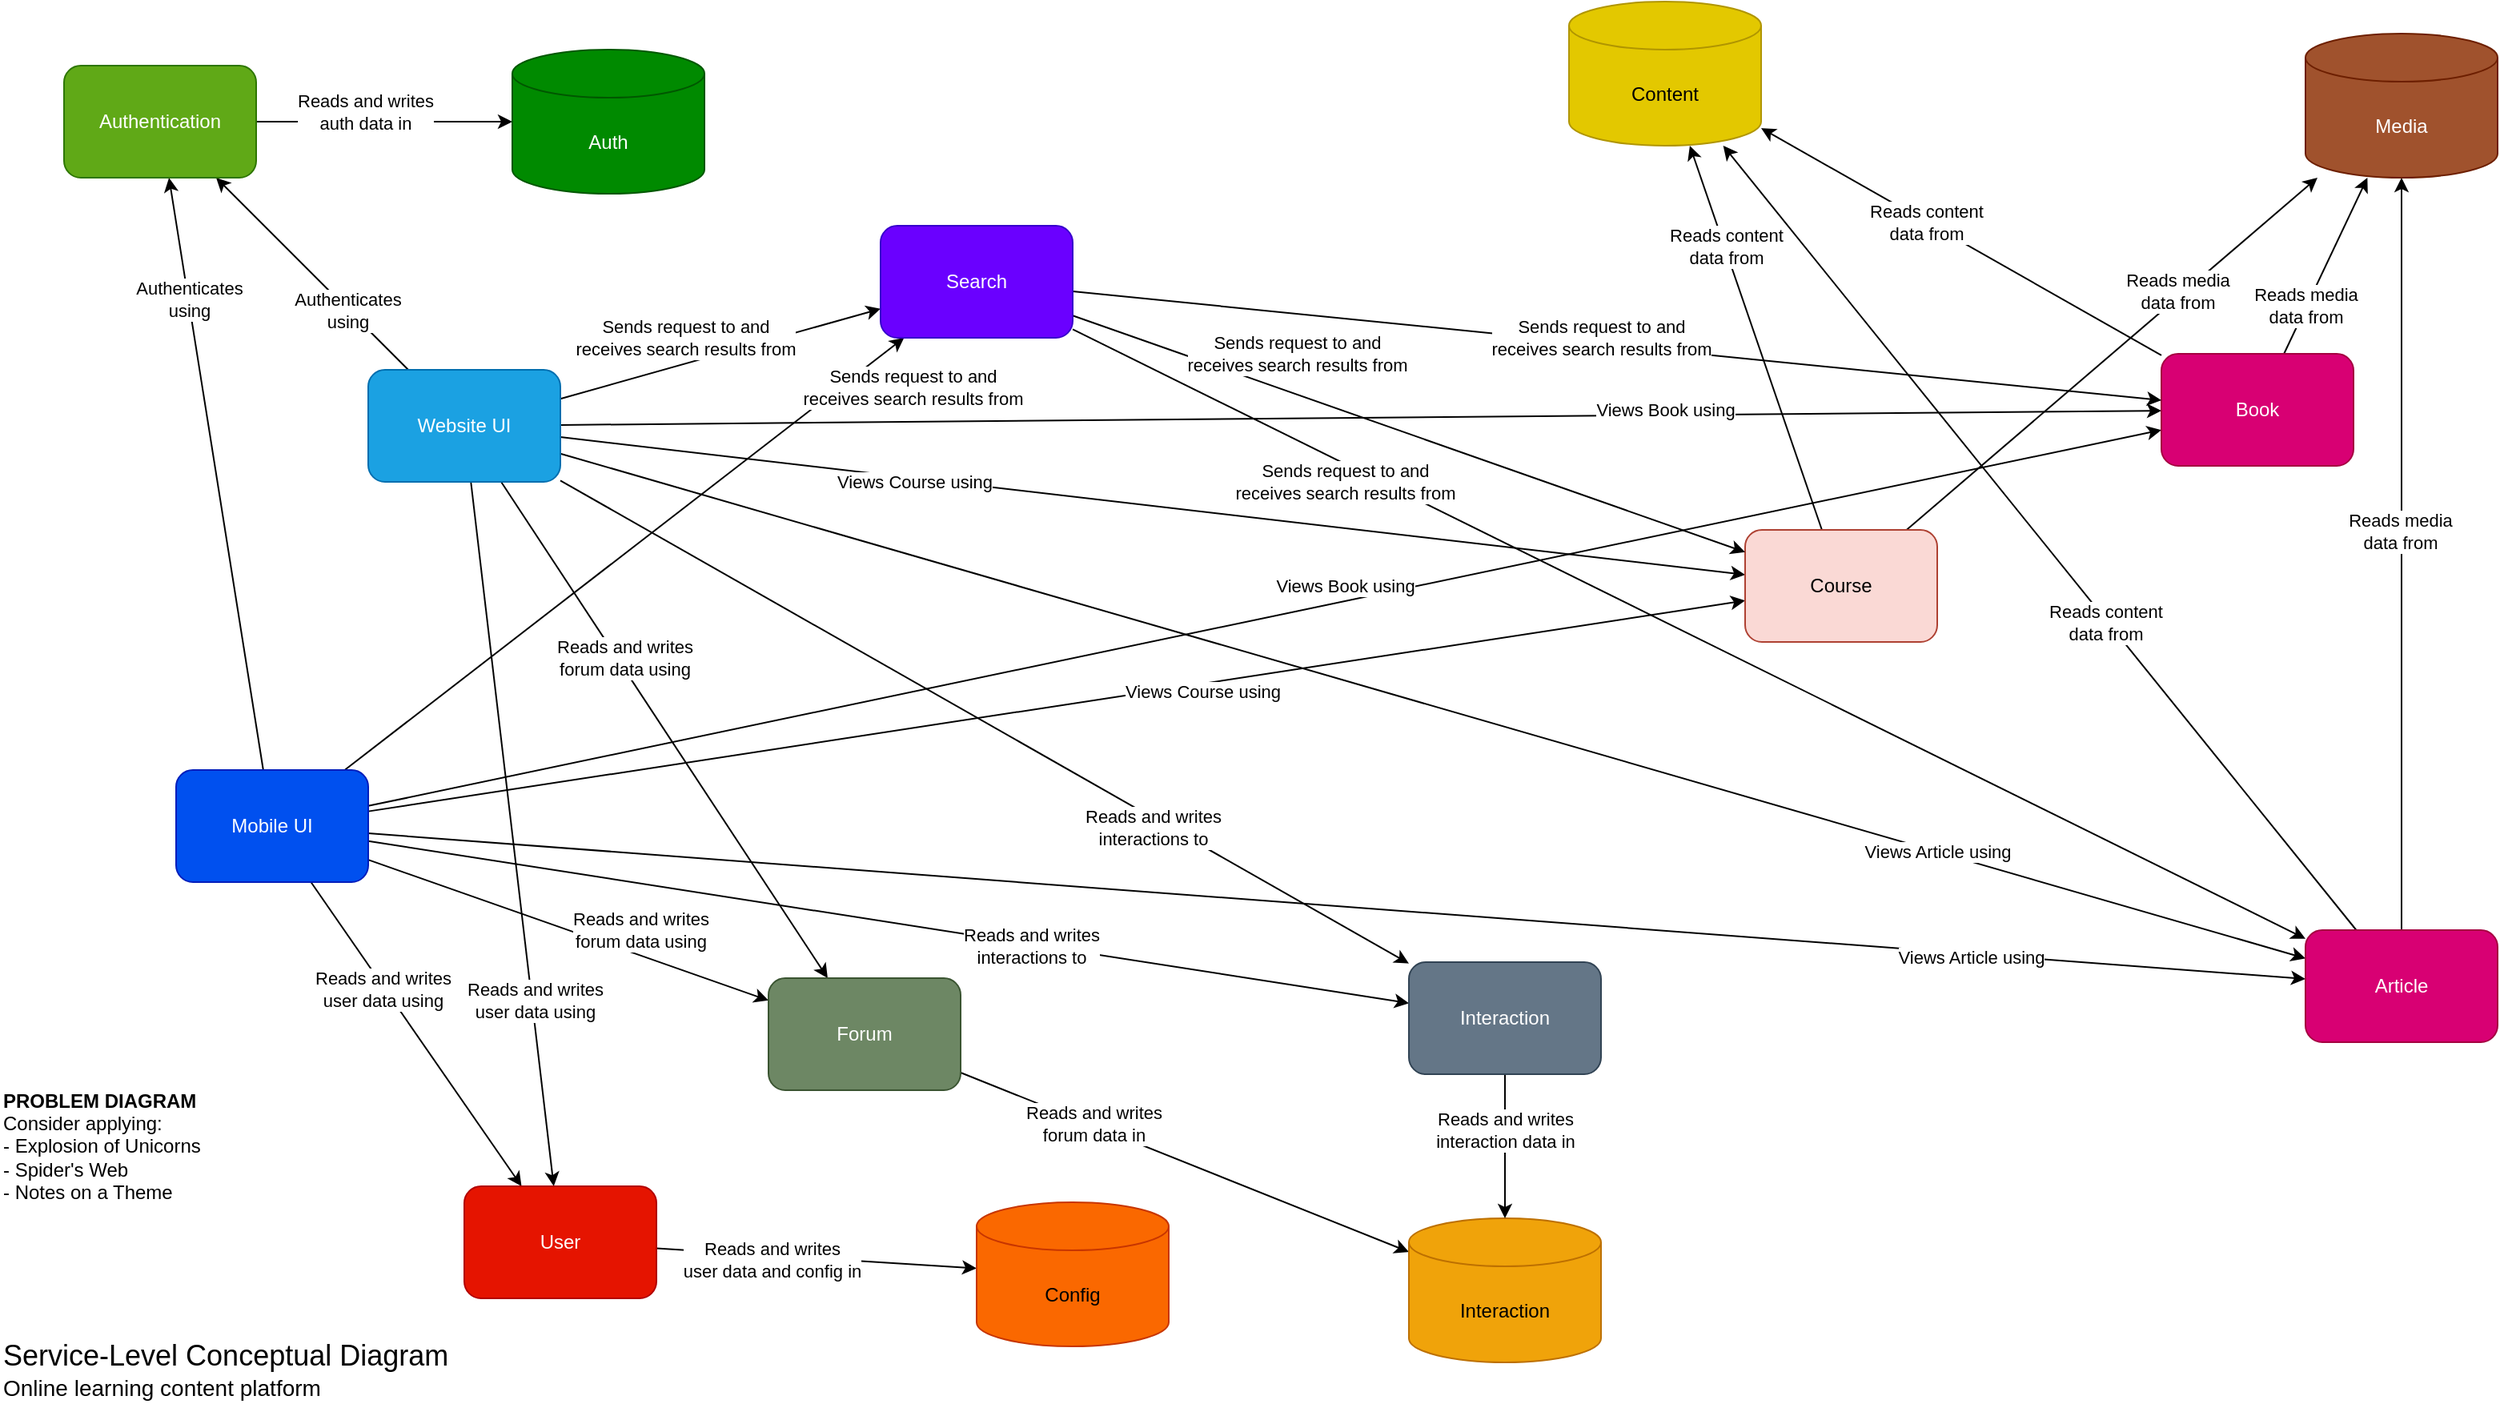 <mxfile version="20.3.0" type="device" pages="3"><diagram id="kNhyHHWVtgcSJyCSc623" name="Problem"><mxGraphModel dx="2066" dy="1212" grid="1" gridSize="10" guides="1" tooltips="1" connect="1" arrows="1" fold="1" page="1" pageScale="1" pageWidth="1600" pageHeight="900" math="0" shadow="0"><root><mxCell id="0"/><mxCell id="1" parent="0"/><mxCell id="ZG1_J_FtQ11ej6Z1Gq0d-18" style="rounded=0;orthogonalLoop=1;jettySize=auto;html=1;" parent="1" source="ZG1_J_FtQ11ej6Z1Gq0d-1" target="ZG1_J_FtQ11ej6Z1Gq0d-3" edge="1"><mxGeometry relative="1" as="geometry"/></mxCell><mxCell id="ZG1_J_FtQ11ej6Z1Gq0d-54" value="Authenticates&lt;br&gt;using" style="edgeLabel;html=1;align=center;verticalAlign=middle;resizable=0;points=[];" parent="ZG1_J_FtQ11ej6Z1Gq0d-18" vertex="1" connectable="0"><mxGeometry x="-0.367" y="1" relative="1" as="geometry"><mxPoint as="offset"/></mxGeometry></mxCell><mxCell id="ZG1_J_FtQ11ej6Z1Gq0d-22" style="edgeStyle=none;rounded=0;orthogonalLoop=1;jettySize=auto;html=1;elbow=vertical;" parent="1" source="ZG1_J_FtQ11ej6Z1Gq0d-1" target="ZG1_J_FtQ11ej6Z1Gq0d-8" edge="1"><mxGeometry relative="1" as="geometry"/></mxCell><mxCell id="wvqkUXhQoZGP2zK8Ade--1" value="Reads and writes&lt;br&gt;user data using" style="edgeLabel;html=1;align=center;verticalAlign=middle;resizable=0;points=[];" parent="ZG1_J_FtQ11ej6Z1Gq0d-22" vertex="1" connectable="0"><mxGeometry x="0.475" y="1" relative="1" as="geometry"><mxPoint as="offset"/></mxGeometry></mxCell><mxCell id="ZG1_J_FtQ11ej6Z1Gq0d-45" style="edgeStyle=none;rounded=0;orthogonalLoop=1;jettySize=auto;html=1;elbow=vertical;" parent="1" source="ZG1_J_FtQ11ej6Z1Gq0d-1" target="ZG1_J_FtQ11ej6Z1Gq0d-15" edge="1"><mxGeometry relative="1" as="geometry"/></mxCell><mxCell id="ZG1_J_FtQ11ej6Z1Gq0d-66" value="Sends request to and&lt;br&gt;receives search results from" style="edgeLabel;html=1;align=center;verticalAlign=middle;resizable=0;points=[];" parent="ZG1_J_FtQ11ej6Z1Gq0d-45" vertex="1" connectable="0"><mxGeometry x="-0.219" y="1" relative="1" as="geometry"><mxPoint y="-15" as="offset"/></mxGeometry></mxCell><mxCell id="ZG1_J_FtQ11ej6Z1Gq0d-46" style="edgeStyle=none;rounded=0;orthogonalLoop=1;jettySize=auto;html=1;elbow=vertical;" parent="1" source="ZG1_J_FtQ11ej6Z1Gq0d-1" target="ZG1_J_FtQ11ej6Z1Gq0d-6" edge="1"><mxGeometry relative="1" as="geometry"/></mxCell><mxCell id="ZG1_J_FtQ11ej6Z1Gq0d-78" value="Views Book using" style="edgeLabel;html=1;align=center;verticalAlign=middle;resizable=0;points=[];" parent="ZG1_J_FtQ11ej6Z1Gq0d-46" vertex="1" connectable="0"><mxGeometry x="0.514" y="-1" relative="1" as="geometry"><mxPoint x="-67" y="-4" as="offset"/></mxGeometry></mxCell><mxCell id="ZG1_J_FtQ11ej6Z1Gq0d-47" style="edgeStyle=none;rounded=0;orthogonalLoop=1;jettySize=auto;html=1;elbow=vertical;" parent="1" source="ZG1_J_FtQ11ej6Z1Gq0d-1" target="ZG1_J_FtQ11ej6Z1Gq0d-4" edge="1"><mxGeometry relative="1" as="geometry"/></mxCell><mxCell id="ZG1_J_FtQ11ej6Z1Gq0d-79" value="Views Course using" style="edgeLabel;html=1;align=center;verticalAlign=middle;resizable=0;points=[];" parent="ZG1_J_FtQ11ej6Z1Gq0d-47" vertex="1" connectable="0"><mxGeometry x="0.609" relative="1" as="geometry"><mxPoint x="-375" y="-41" as="offset"/></mxGeometry></mxCell><mxCell id="ZG1_J_FtQ11ej6Z1Gq0d-48" style="edgeStyle=none;rounded=0;orthogonalLoop=1;jettySize=auto;html=1;elbow=vertical;" parent="1" source="ZG1_J_FtQ11ej6Z1Gq0d-1" target="ZG1_J_FtQ11ej6Z1Gq0d-7" edge="1"><mxGeometry relative="1" as="geometry"/></mxCell><mxCell id="ZG1_J_FtQ11ej6Z1Gq0d-74" value="Views Article using" style="edgeLabel;html=1;align=center;verticalAlign=middle;resizable=0;points=[];" parent="ZG1_J_FtQ11ej6Z1Gq0d-48" vertex="1" connectable="0"><mxGeometry x="0.041" relative="1" as="geometry"><mxPoint x="293" y="84" as="offset"/></mxGeometry></mxCell><mxCell id="ZG1_J_FtQ11ej6Z1Gq0d-49" style="edgeStyle=none;rounded=0;orthogonalLoop=1;jettySize=auto;html=1;elbow=vertical;" parent="1" source="ZG1_J_FtQ11ej6Z1Gq0d-1" target="ZG1_J_FtQ11ej6Z1Gq0d-5" edge="1"><mxGeometry relative="1" as="geometry"/></mxCell><mxCell id="wvqkUXhQoZGP2zK8Ade--2" value="Reads and writes&lt;br&gt;forum data using" style="edgeLabel;html=1;align=center;verticalAlign=middle;resizable=0;points=[];" parent="ZG1_J_FtQ11ej6Z1Gq0d-49" vertex="1" connectable="0"><mxGeometry x="-0.334" y="1" relative="1" as="geometry"><mxPoint x="8" y="7" as="offset"/></mxGeometry></mxCell><mxCell id="ZG1_J_FtQ11ej6Z1Gq0d-64" style="edgeStyle=none;rounded=0;orthogonalLoop=1;jettySize=auto;html=1;elbow=vertical;" parent="1" source="ZG1_J_FtQ11ej6Z1Gq0d-1" target="ZG1_J_FtQ11ej6Z1Gq0d-17" edge="1"><mxGeometry relative="1" as="geometry"/></mxCell><mxCell id="ZG1_J_FtQ11ej6Z1Gq0d-71" value="Reads and writes&lt;br&gt;interactions to" style="edgeLabel;html=1;align=center;verticalAlign=middle;resizable=0;points=[];" parent="ZG1_J_FtQ11ej6Z1Gq0d-64" vertex="1" connectable="0"><mxGeometry x="0.015" relative="1" as="geometry"><mxPoint x="101" y="63" as="offset"/></mxGeometry></mxCell><mxCell id="ZG1_J_FtQ11ej6Z1Gq0d-1" value="Website UI" style="rounded=1;whiteSpace=wrap;html=1;fillColor=#1ba1e2;fontColor=#ffffff;strokeColor=#006EAF;" parent="1" vertex="1"><mxGeometry x="240" y="240" width="120" height="70" as="geometry"/></mxCell><mxCell id="ZG1_J_FtQ11ej6Z1Gq0d-19" style="rounded=0;orthogonalLoop=1;jettySize=auto;html=1;elbow=vertical;" parent="1" source="ZG1_J_FtQ11ej6Z1Gq0d-2" target="ZG1_J_FtQ11ej6Z1Gq0d-3" edge="1"><mxGeometry relative="1" as="geometry"/></mxCell><mxCell id="ZG1_J_FtQ11ej6Z1Gq0d-55" value="Authenticates&lt;br&gt;using" style="edgeLabel;html=1;align=center;verticalAlign=middle;resizable=0;points=[];" parent="ZG1_J_FtQ11ej6Z1Gq0d-19" vertex="1" connectable="0"><mxGeometry x="0.594" y="1" relative="1" as="geometry"><mxPoint x="1" as="offset"/></mxGeometry></mxCell><mxCell id="ZG1_J_FtQ11ej6Z1Gq0d-21" style="edgeStyle=none;rounded=0;orthogonalLoop=1;jettySize=auto;html=1;elbow=vertical;" parent="1" source="ZG1_J_FtQ11ej6Z1Gq0d-2" target="ZG1_J_FtQ11ej6Z1Gq0d-8" edge="1"><mxGeometry relative="1" as="geometry"/></mxCell><mxCell id="ZG1_J_FtQ11ej6Z1Gq0d-51" value="Reads and writes&lt;br&gt;user data using" style="edgeLabel;html=1;align=center;verticalAlign=middle;resizable=0;points=[];" parent="ZG1_J_FtQ11ej6Z1Gq0d-21" vertex="1" connectable="0"><mxGeometry x="-0.303" y="-1" relative="1" as="geometry"><mxPoint as="offset"/></mxGeometry></mxCell><mxCell id="ZG1_J_FtQ11ej6Z1Gq0d-40" style="edgeStyle=none;rounded=0;orthogonalLoop=1;jettySize=auto;html=1;elbow=vertical;" parent="1" source="ZG1_J_FtQ11ej6Z1Gq0d-2" target="ZG1_J_FtQ11ej6Z1Gq0d-5" edge="1"><mxGeometry relative="1" as="geometry"/></mxCell><mxCell id="wvqkUXhQoZGP2zK8Ade--3" value="Reads and writes&lt;br&gt;forum data using" style="edgeLabel;html=1;align=center;verticalAlign=middle;resizable=0;points=[];" parent="ZG1_J_FtQ11ej6Z1Gq0d-40" vertex="1" connectable="0"><mxGeometry x="0.295" relative="1" as="geometry"><mxPoint x="8" y="-13" as="offset"/></mxGeometry></mxCell><mxCell id="ZG1_J_FtQ11ej6Z1Gq0d-41" style="edgeStyle=none;rounded=0;orthogonalLoop=1;jettySize=auto;html=1;elbow=vertical;" parent="1" source="ZG1_J_FtQ11ej6Z1Gq0d-2" target="ZG1_J_FtQ11ej6Z1Gq0d-4" edge="1"><mxGeometry relative="1" as="geometry"/></mxCell><mxCell id="ZG1_J_FtQ11ej6Z1Gq0d-80" value="Views Course using" style="edgeLabel;html=1;align=center;verticalAlign=middle;resizable=0;points=[];" parent="ZG1_J_FtQ11ej6Z1Gq0d-41" vertex="1" connectable="0"><mxGeometry x="0.315" y="-1" relative="1" as="geometry"><mxPoint x="-45" y="10" as="offset"/></mxGeometry></mxCell><mxCell id="ZG1_J_FtQ11ej6Z1Gq0d-42" style="edgeStyle=none;rounded=0;orthogonalLoop=1;jettySize=auto;html=1;elbow=vertical;" parent="1" source="ZG1_J_FtQ11ej6Z1Gq0d-2" target="ZG1_J_FtQ11ej6Z1Gq0d-7" edge="1"><mxGeometry relative="1" as="geometry"/></mxCell><mxCell id="ZG1_J_FtQ11ej6Z1Gq0d-76" value="Views Article using" style="edgeLabel;html=1;align=center;verticalAlign=middle;resizable=0;points=[];" parent="ZG1_J_FtQ11ej6Z1Gq0d-42" vertex="1" connectable="0"><mxGeometry x="0.654" y="-2" relative="1" as="geometry"><mxPoint as="offset"/></mxGeometry></mxCell><mxCell id="ZG1_J_FtQ11ej6Z1Gq0d-43" style="edgeStyle=none;rounded=0;orthogonalLoop=1;jettySize=auto;html=1;elbow=vertical;" parent="1" source="ZG1_J_FtQ11ej6Z1Gq0d-2" target="ZG1_J_FtQ11ej6Z1Gq0d-6" edge="1"><mxGeometry relative="1" as="geometry"/></mxCell><mxCell id="ZG1_J_FtQ11ej6Z1Gq0d-77" value="Views Book using" style="edgeLabel;html=1;align=center;verticalAlign=middle;resizable=0;points=[];" parent="ZG1_J_FtQ11ej6Z1Gq0d-43" vertex="1" connectable="0"><mxGeometry x="0.16" y="2" relative="1" as="geometry"><mxPoint x="-39" as="offset"/></mxGeometry></mxCell><mxCell id="ZG1_J_FtQ11ej6Z1Gq0d-44" style="edgeStyle=none;rounded=0;orthogonalLoop=1;jettySize=auto;html=1;elbow=vertical;" parent="1" source="ZG1_J_FtQ11ej6Z1Gq0d-2" target="ZG1_J_FtQ11ej6Z1Gq0d-15" edge="1"><mxGeometry relative="1" as="geometry"/></mxCell><mxCell id="ZG1_J_FtQ11ej6Z1Gq0d-67" value="Sends request to and&lt;br&gt;receives search results from" style="edgeLabel;html=1;align=center;verticalAlign=middle;resizable=0;points=[];" parent="ZG1_J_FtQ11ej6Z1Gq0d-44" vertex="1" connectable="0"><mxGeometry x="0.411" relative="1" as="geometry"><mxPoint x="108" y="-49" as="offset"/></mxGeometry></mxCell><mxCell id="ZG1_J_FtQ11ej6Z1Gq0d-65" style="edgeStyle=none;rounded=0;orthogonalLoop=1;jettySize=auto;html=1;elbow=vertical;" parent="1" source="ZG1_J_FtQ11ej6Z1Gq0d-2" target="ZG1_J_FtQ11ej6Z1Gq0d-17" edge="1"><mxGeometry relative="1" as="geometry"/></mxCell><mxCell id="ZG1_J_FtQ11ej6Z1Gq0d-72" value="Reads and writes&lt;br&gt;interactions to" style="edgeLabel;html=1;align=center;verticalAlign=middle;resizable=0;points=[];" parent="ZG1_J_FtQ11ej6Z1Gq0d-65" vertex="1" connectable="0"><mxGeometry x="0.274" y="-1" relative="1" as="geometry"><mxPoint as="offset"/></mxGeometry></mxCell><mxCell id="ZG1_J_FtQ11ej6Z1Gq0d-2" value="Mobile UI" style="rounded=1;whiteSpace=wrap;html=1;fillColor=#0050ef;fontColor=#ffffff;strokeColor=#001DBC;" parent="1" vertex="1"><mxGeometry x="120" y="490" width="120" height="70" as="geometry"/></mxCell><mxCell id="ZG1_J_FtQ11ej6Z1Gq0d-20" style="edgeStyle=none;rounded=0;orthogonalLoop=1;jettySize=auto;html=1;elbow=vertical;" parent="1" source="ZG1_J_FtQ11ej6Z1Gq0d-3" target="ZG1_J_FtQ11ej6Z1Gq0d-13" edge="1"><mxGeometry relative="1" as="geometry"/></mxCell><mxCell id="ZG1_J_FtQ11ej6Z1Gq0d-56" value="Reads and writes&lt;br&gt;auth data in" style="edgeLabel;html=1;align=center;verticalAlign=middle;resizable=0;points=[];" parent="ZG1_J_FtQ11ej6Z1Gq0d-20" vertex="1" connectable="0"><mxGeometry x="-0.431" y="-1" relative="1" as="geometry"><mxPoint x="22" y="-7" as="offset"/></mxGeometry></mxCell><mxCell id="ZG1_J_FtQ11ej6Z1Gq0d-3" value="Authentication" style="rounded=1;whiteSpace=wrap;html=1;fillColor=#60a917;fontColor=#ffffff;strokeColor=#2D7600;" parent="1" vertex="1"><mxGeometry x="50" y="50" width="120" height="70" as="geometry"/></mxCell><mxCell id="ZG1_J_FtQ11ej6Z1Gq0d-38" style="edgeStyle=none;rounded=0;orthogonalLoop=1;jettySize=auto;html=1;elbow=vertical;" parent="1" source="ZG1_J_FtQ11ej6Z1Gq0d-4" target="ZG1_J_FtQ11ej6Z1Gq0d-12" edge="1"><mxGeometry relative="1" as="geometry"/></mxCell><mxCell id="ZG1_J_FtQ11ej6Z1Gq0d-58" value="&lt;span style=&quot;color: rgba(0, 0, 0, 0); font-family: monospace; font-size: 0px; text-align: start; background-color: rgb(248, 249, 250);&quot;&gt;%3CmxGraphModel%3E%3Croot%3E%3CmxCell%20id%3D%220%22%2F%3E%3CmxCell%20id%3D%221%22%20parent%3D%220%22%2F%3E%3CmxCell%20id%3D%222%22%20value%3D%22Forum%22%20style%3D%22rounded%3D1%3BwhiteSpace%3Dwrap%3Bhtml%3D1%3B%22%20vertex%3D%221%22%20parent%3D%221%22%3E%3CmxGeometry%20x%3D%22360%22%20y%3D%22400%22%20width%3D%22120%22%20height%3D%2270%22%20as%3D%22geometry%22%2F%3E%3C%2FmxCell%3E%3C%2Froot%3E%3C%2FmxGraphModel%3E&lt;/span&gt;" style="edgeLabel;html=1;align=center;verticalAlign=middle;resizable=0;points=[];" parent="ZG1_J_FtQ11ej6Z1Gq0d-38" vertex="1" connectable="0"><mxGeometry x="0.154" relative="1" as="geometry"><mxPoint as="offset"/></mxGeometry></mxCell><mxCell id="ZG1_J_FtQ11ej6Z1Gq0d-59" value="Reads media&lt;br&gt;data from" style="edgeLabel;html=1;align=center;verticalAlign=middle;resizable=0;points=[];" parent="ZG1_J_FtQ11ej6Z1Gq0d-38" vertex="1" connectable="0"><mxGeometry x="0.216" relative="1" as="geometry"><mxPoint x="13" y="-16" as="offset"/></mxGeometry></mxCell><mxCell id="ZG1_J_FtQ11ej6Z1Gq0d-39" style="edgeStyle=none;rounded=0;orthogonalLoop=1;jettySize=auto;html=1;elbow=vertical;" parent="1" source="ZG1_J_FtQ11ej6Z1Gq0d-4" target="ZG1_J_FtQ11ej6Z1Gq0d-14" edge="1"><mxGeometry relative="1" as="geometry"/></mxCell><mxCell id="ZG1_J_FtQ11ej6Z1Gq0d-63" value="Reads content&lt;br&gt;data from" style="edgeLabel;html=1;align=center;verticalAlign=middle;resizable=0;points=[];" parent="ZG1_J_FtQ11ej6Z1Gq0d-39" vertex="1" connectable="0"><mxGeometry x="0.474" y="-1" relative="1" as="geometry"><mxPoint as="offset"/></mxGeometry></mxCell><mxCell id="ZG1_J_FtQ11ej6Z1Gq0d-4" value="Course" style="rounded=1;whiteSpace=wrap;html=1;fillColor=#fad9d5;strokeColor=#ae4132;" parent="1" vertex="1"><mxGeometry x="1100" y="340" width="120" height="70" as="geometry"/></mxCell><mxCell id="ZG1_J_FtQ11ej6Z1Gq0d-24" style="edgeStyle=none;rounded=0;orthogonalLoop=1;jettySize=auto;html=1;elbow=vertical;" parent="1" source="ZG1_J_FtQ11ej6Z1Gq0d-5" target="ZG1_J_FtQ11ej6Z1Gq0d-16" edge="1"><mxGeometry relative="1" as="geometry"/></mxCell><mxCell id="ZG1_J_FtQ11ej6Z1Gq0d-52" value="Reads and writes&lt;br&gt;forum data in" style="edgeLabel;html=1;align=center;verticalAlign=middle;resizable=0;points=[];" parent="ZG1_J_FtQ11ej6Z1Gq0d-24" vertex="1" connectable="0"><mxGeometry x="-0.409" y="1" relative="1" as="geometry"><mxPoint as="offset"/></mxGeometry></mxCell><mxCell id="ZG1_J_FtQ11ej6Z1Gq0d-5" value="Forum" style="rounded=1;whiteSpace=wrap;html=1;fillColor=#6d8764;fontColor=#ffffff;strokeColor=#3A5431;" parent="1" vertex="1"><mxGeometry x="490" y="620" width="120" height="70" as="geometry"/></mxCell><mxCell id="ZG1_J_FtQ11ej6Z1Gq0d-35" style="edgeStyle=none;rounded=0;orthogonalLoop=1;jettySize=auto;html=1;elbow=vertical;" parent="1" source="ZG1_J_FtQ11ej6Z1Gq0d-6" target="ZG1_J_FtQ11ej6Z1Gq0d-12" edge="1"><mxGeometry relative="1" as="geometry"/></mxCell><mxCell id="ZG1_J_FtQ11ej6Z1Gq0d-60" value="Reads media&lt;br&gt;data from" style="edgeLabel;html=1;align=center;verticalAlign=middle;resizable=0;points=[];" parent="ZG1_J_FtQ11ej6Z1Gq0d-35" vertex="1" connectable="0"><mxGeometry x="-0.458" y="1" relative="1" as="geometry"><mxPoint as="offset"/></mxGeometry></mxCell><mxCell id="ZG1_J_FtQ11ej6Z1Gq0d-36" style="edgeStyle=none;rounded=0;orthogonalLoop=1;jettySize=auto;html=1;elbow=vertical;" parent="1" source="ZG1_J_FtQ11ej6Z1Gq0d-6" target="ZG1_J_FtQ11ej6Z1Gq0d-14" edge="1"><mxGeometry relative="1" as="geometry"/></mxCell><mxCell id="ZG1_J_FtQ11ej6Z1Gq0d-62" value="Reads content&lt;br&gt;data from" style="edgeLabel;html=1;align=center;verticalAlign=middle;resizable=0;points=[];" parent="ZG1_J_FtQ11ej6Z1Gq0d-36" vertex="1" connectable="0"><mxGeometry x="0.179" relative="1" as="geometry"><mxPoint as="offset"/></mxGeometry></mxCell><mxCell id="ZG1_J_FtQ11ej6Z1Gq0d-6" value="Book" style="rounded=1;whiteSpace=wrap;html=1;fillColor=#d80073;fontColor=#ffffff;strokeColor=#A50040;" parent="1" vertex="1"><mxGeometry x="1360" y="230" width="120" height="70" as="geometry"/></mxCell><mxCell id="ZG1_J_FtQ11ej6Z1Gq0d-33" style="edgeStyle=none;rounded=0;orthogonalLoop=1;jettySize=auto;html=1;elbow=vertical;" parent="1" source="ZG1_J_FtQ11ej6Z1Gq0d-7" target="ZG1_J_FtQ11ej6Z1Gq0d-12" edge="1"><mxGeometry relative="1" as="geometry"/></mxCell><mxCell id="ZG1_J_FtQ11ej6Z1Gq0d-57" value="Reads media&lt;br&gt;data from" style="edgeLabel;html=1;align=center;verticalAlign=middle;resizable=0;points=[];" parent="ZG1_J_FtQ11ej6Z1Gq0d-33" vertex="1" connectable="0"><mxGeometry x="0.059" y="1" relative="1" as="geometry"><mxPoint as="offset"/></mxGeometry></mxCell><mxCell id="ZG1_J_FtQ11ej6Z1Gq0d-34" style="edgeStyle=none;rounded=0;orthogonalLoop=1;jettySize=auto;html=1;elbow=vertical;" parent="1" source="ZG1_J_FtQ11ej6Z1Gq0d-7" target="ZG1_J_FtQ11ej6Z1Gq0d-14" edge="1"><mxGeometry relative="1" as="geometry"/></mxCell><mxCell id="ZG1_J_FtQ11ej6Z1Gq0d-61" value="Reads content&lt;br&gt;data from" style="edgeLabel;html=1;align=center;verticalAlign=middle;resizable=0;points=[];" parent="ZG1_J_FtQ11ej6Z1Gq0d-34" vertex="1" connectable="0"><mxGeometry x="-0.213" y="1" relative="1" as="geometry"><mxPoint as="offset"/></mxGeometry></mxCell><mxCell id="ZG1_J_FtQ11ej6Z1Gq0d-7" value="Article" style="rounded=1;whiteSpace=wrap;html=1;fillColor=#d80073;fontColor=#ffffff;strokeColor=#A50040;" parent="1" vertex="1"><mxGeometry x="1450" y="590" width="120" height="70" as="geometry"/></mxCell><mxCell id="ZG1_J_FtQ11ej6Z1Gq0d-23" style="edgeStyle=none;rounded=0;orthogonalLoop=1;jettySize=auto;html=1;elbow=vertical;" parent="1" source="ZG1_J_FtQ11ej6Z1Gq0d-8" target="ZG1_J_FtQ11ej6Z1Gq0d-10" edge="1"><mxGeometry relative="1" as="geometry"/></mxCell><mxCell id="ZG1_J_FtQ11ej6Z1Gq0d-50" value="Reads and writes&lt;br&gt;user data and config in" style="edgeLabel;html=1;align=center;verticalAlign=middle;resizable=0;points=[];" parent="ZG1_J_FtQ11ej6Z1Gq0d-23" vertex="1" connectable="0"><mxGeometry x="-0.277" y="-2" relative="1" as="geometry"><mxPoint as="offset"/></mxGeometry></mxCell><mxCell id="ZG1_J_FtQ11ej6Z1Gq0d-8" value="User" style="rounded=1;whiteSpace=wrap;html=1;fillColor=#e51400;fontColor=#ffffff;strokeColor=#B20000;" parent="1" vertex="1"><mxGeometry x="300" y="750" width="120" height="70" as="geometry"/></mxCell><mxCell id="ZG1_J_FtQ11ej6Z1Gq0d-10" value="Config" style="shape=cylinder3;whiteSpace=wrap;html=1;boundedLbl=1;backgroundOutline=1;size=15;fillColor=#fa6800;fontColor=#000000;strokeColor=#C73500;" parent="1" vertex="1"><mxGeometry x="620" y="760" width="120" height="90" as="geometry"/></mxCell><mxCell id="ZG1_J_FtQ11ej6Z1Gq0d-12" value="Media" style="shape=cylinder3;whiteSpace=wrap;html=1;boundedLbl=1;backgroundOutline=1;size=15;fillColor=#a0522d;fontColor=#ffffff;strokeColor=#6D1F00;" parent="1" vertex="1"><mxGeometry x="1450" y="30" width="120" height="90" as="geometry"/></mxCell><mxCell id="ZG1_J_FtQ11ej6Z1Gq0d-13" value="Auth" style="shape=cylinder3;whiteSpace=wrap;html=1;boundedLbl=1;backgroundOutline=1;size=15;fillColor=#008a00;fontColor=#ffffff;strokeColor=#005700;" parent="1" vertex="1"><mxGeometry x="330" y="40" width="120" height="90" as="geometry"/></mxCell><mxCell id="ZG1_J_FtQ11ej6Z1Gq0d-14" value="Content" style="shape=cylinder3;whiteSpace=wrap;html=1;boundedLbl=1;backgroundOutline=1;size=15;fillColor=#e3c800;fontColor=#000000;strokeColor=#B09500;" parent="1" vertex="1"><mxGeometry x="990" y="10" width="120" height="90" as="geometry"/></mxCell><mxCell id="ZG1_J_FtQ11ej6Z1Gq0d-29" style="edgeStyle=none;rounded=0;orthogonalLoop=1;jettySize=auto;html=1;elbow=vertical;" parent="1" source="ZG1_J_FtQ11ej6Z1Gq0d-15" target="ZG1_J_FtQ11ej6Z1Gq0d-4" edge="1"><mxGeometry relative="1" as="geometry"/></mxCell><mxCell id="ZG1_J_FtQ11ej6Z1Gq0d-69" value="Sends request to and&lt;br&gt;receives search results from" style="edgeLabel;html=1;align=center;verticalAlign=middle;resizable=0;points=[];" parent="ZG1_J_FtQ11ej6Z1Gq0d-29" vertex="1" connectable="0"><mxGeometry x="-0.424" y="-2" relative="1" as="geometry"><mxPoint x="20" y="-21" as="offset"/></mxGeometry></mxCell><mxCell id="ZG1_J_FtQ11ej6Z1Gq0d-30" style="edgeStyle=none;rounded=0;orthogonalLoop=1;jettySize=auto;html=1;elbow=vertical;" parent="1" source="ZG1_J_FtQ11ej6Z1Gq0d-15" target="ZG1_J_FtQ11ej6Z1Gq0d-6" edge="1"><mxGeometry relative="1" as="geometry"/></mxCell><mxCell id="ZG1_J_FtQ11ej6Z1Gq0d-68" value="Sends request to and&lt;br&gt;receives search results from" style="edgeLabel;html=1;align=center;verticalAlign=middle;resizable=0;points=[];" parent="ZG1_J_FtQ11ej6Z1Gq0d-30" vertex="1" connectable="0"><mxGeometry x="-0.321" relative="1" as="geometry"><mxPoint x="99" y="6" as="offset"/></mxGeometry></mxCell><mxCell id="ZG1_J_FtQ11ej6Z1Gq0d-31" style="edgeStyle=none;rounded=0;orthogonalLoop=1;jettySize=auto;html=1;elbow=vertical;" parent="1" source="ZG1_J_FtQ11ej6Z1Gq0d-15" target="ZG1_J_FtQ11ej6Z1Gq0d-7" edge="1"><mxGeometry relative="1" as="geometry"/></mxCell><mxCell id="ZG1_J_FtQ11ej6Z1Gq0d-70" value="Sends request to and&lt;br&gt;receives search results from" style="edgeLabel;html=1;align=center;verticalAlign=middle;resizable=0;points=[];" parent="ZG1_J_FtQ11ej6Z1Gq0d-31" vertex="1" connectable="0"><mxGeometry x="-0.643" y="-1" relative="1" as="geometry"><mxPoint x="33" y="26" as="offset"/></mxGeometry></mxCell><mxCell id="ZG1_J_FtQ11ej6Z1Gq0d-15" value="Search" style="rounded=1;whiteSpace=wrap;html=1;fillColor=#6a00ff;fontColor=#ffffff;strokeColor=#3700CC;" parent="1" vertex="1"><mxGeometry x="560" y="150" width="120" height="70" as="geometry"/></mxCell><mxCell id="ZG1_J_FtQ11ej6Z1Gq0d-16" value="Interaction" style="shape=cylinder3;whiteSpace=wrap;html=1;boundedLbl=1;backgroundOutline=1;size=15;fillColor=#f0a30a;fontColor=#000000;strokeColor=#BD7000;" parent="1" vertex="1"><mxGeometry x="890" y="770" width="120" height="90" as="geometry"/></mxCell><mxCell id="ZG1_J_FtQ11ej6Z1Gq0d-25" style="edgeStyle=none;rounded=0;orthogonalLoop=1;jettySize=auto;html=1;elbow=vertical;" parent="1" source="ZG1_J_FtQ11ej6Z1Gq0d-17" target="ZG1_J_FtQ11ej6Z1Gq0d-16" edge="1"><mxGeometry relative="1" as="geometry"/></mxCell><mxCell id="ZG1_J_FtQ11ej6Z1Gq0d-53" value="Reads and writes&lt;br&gt;interaction data in" style="edgeLabel;html=1;align=center;verticalAlign=middle;resizable=0;points=[];" parent="ZG1_J_FtQ11ej6Z1Gq0d-25" vertex="1" connectable="0"><mxGeometry x="-0.223" relative="1" as="geometry"><mxPoint as="offset"/></mxGeometry></mxCell><mxCell id="ZG1_J_FtQ11ej6Z1Gq0d-17" value="Interaction" style="rounded=1;whiteSpace=wrap;html=1;fillColor=#647687;fontColor=#ffffff;strokeColor=#314354;" parent="1" vertex="1"><mxGeometry x="890" y="610" width="120" height="70" as="geometry"/></mxCell><mxCell id="ZG1_J_FtQ11ej6Z1Gq0d-73" value="&lt;b&gt;PROBLEM DIAGRAM&lt;/b&gt;&lt;br&gt;Consider applying:&lt;br&gt;- Explosion of Unicorns&lt;br&gt;- Spider's Web&lt;br&gt;- Notes on a Theme" style="text;html=1;align=left;verticalAlign=middle;resizable=0;points=[];autosize=1;strokeColor=none;fillColor=none;" parent="1" vertex="1"><mxGeometry x="10" y="680" width="150" height="90" as="geometry"/></mxCell><mxCell id="yaMsLCRqxQ-aaVmgydo8-1" value="&lt;font style=&quot;font-size: 18px;&quot;&gt;Service-Level Conceptual Diagram&lt;/font&gt;&lt;br style=&quot;font-size: 14px;&quot;&gt;Online learning content platform" style="text;html=1;align=left;verticalAlign=middle;resizable=0;points=[];autosize=1;strokeColor=none;fillColor=none;fontSize=14;" parent="1" vertex="1"><mxGeometry x="10" y="840" width="300" height="50" as="geometry"/></mxCell></root></mxGraphModel></diagram><diagram id="uGoec8dxj-EwYCmkf9bO" name="Your-Solution"><mxGraphModel dx="2066" dy="1212" grid="1" gridSize="10" guides="1" tooltips="1" connect="1" arrows="1" fold="1" page="1" pageScale="1" pageWidth="1600" pageHeight="900" math="0" shadow="0"><root><mxCell id="0"/><mxCell id="1" parent="0"/></root></mxGraphModel></diagram><diagram name="Example-Solution" id="HTIDkNvPbSiKFOvbj27D"><mxGraphModel dx="2066" dy="1212" grid="1" gridSize="10" guides="1" tooltips="1" connect="1" arrows="1" fold="1" page="1" pageScale="1" pageWidth="1600" pageHeight="900" math="0" shadow="0"><root><mxCell id="8_9RuVDWOeU_lX40GU0O-0"/><mxCell id="8_9RuVDWOeU_lX40GU0O-1" parent="8_9RuVDWOeU_lX40GU0O-0"/><mxCell id="8_9RuVDWOeU_lX40GU0O-17" style="rounded=0;orthogonalLoop=1;jettySize=auto;html=1;edgeStyle=orthogonalEdgeStyle;exitX=0.25;exitY=0;exitDx=0;exitDy=0;entryX=1;entryY=0.5;entryDx=0;entryDy=0;" parent="8_9RuVDWOeU_lX40GU0O-1" source="qsLOddEfxxnFEm0ymhI6-0" target="8_9RuVDWOeU_lX40GU0O-35" edge="1"><mxGeometry relative="1" as="geometry"/></mxCell><mxCell id="8_9RuVDWOeU_lX40GU0O-18" value="Authenticates&lt;br&gt;using" style="edgeLabel;html=1;align=center;verticalAlign=middle;resizable=0;points=[];" parent="8_9RuVDWOeU_lX40GU0O-17" vertex="1" connectable="0"><mxGeometry x="0.594" y="1" relative="1" as="geometry"><mxPoint x="210" y="-1" as="offset"/></mxGeometry></mxCell><mxCell id="8_9RuVDWOeU_lX40GU0O-19" style="edgeStyle=orthogonalEdgeStyle;rounded=0;orthogonalLoop=1;jettySize=auto;html=1;exitX=0;exitY=0.25;exitDx=0;exitDy=0;" parent="8_9RuVDWOeU_lX40GU0O-1" source="qsLOddEfxxnFEm0ymhI6-0" target="8_9RuVDWOeU_lX40GU0O-57" edge="1"><mxGeometry relative="1" as="geometry"/></mxCell><mxCell id="8_9RuVDWOeU_lX40GU0O-20" value="Reads &amp;amp; writes&lt;br&gt;user data using" style="edgeLabel;html=1;align=center;verticalAlign=middle;resizable=0;points=[];" parent="8_9RuVDWOeU_lX40GU0O-19" vertex="1" connectable="0"><mxGeometry x="-0.303" y="-1" relative="1" as="geometry"><mxPoint x="-200" y="83" as="offset"/></mxGeometry></mxCell><mxCell id="8_9RuVDWOeU_lX40GU0O-21" style="edgeStyle=orthogonalEdgeStyle;rounded=0;orthogonalLoop=1;jettySize=auto;html=1;exitX=0;exitY=0.75;exitDx=0;exitDy=0;" parent="8_9RuVDWOeU_lX40GU0O-1" source="qsLOddEfxxnFEm0ymhI6-0" target="8_9RuVDWOeU_lX40GU0O-44" edge="1"><mxGeometry relative="1" as="geometry"/></mxCell><mxCell id="List8iSfUvqWRnewFnip-0" value="Reads &amp;amp; writes&lt;br&gt;forum data using" style="edgeLabel;html=1;align=center;verticalAlign=middle;resizable=0;points=[];" parent="8_9RuVDWOeU_lX40GU0O-21" vertex="1" connectable="0"><mxGeometry x="0.136" relative="1" as="geometry"><mxPoint x="-26" y="47" as="offset"/></mxGeometry></mxCell><mxCell id="8_9RuVDWOeU_lX40GU0O-24" style="rounded=0;orthogonalLoop=1;jettySize=auto;html=1;edgeStyle=orthogonalEdgeStyle;entryX=0;entryY=0.5;entryDx=0;entryDy=0;exitX=1;exitY=0.75;exitDx=0;exitDy=0;" parent="8_9RuVDWOeU_lX40GU0O-1" source="qsLOddEfxxnFEm0ymhI6-0" target="8_9RuVDWOeU_lX40GU0O-54" edge="1"><mxGeometry relative="1" as="geometry"><Array as="points"><mxPoint x="630" y="470"/><mxPoint x="630" y="577"/></Array></mxGeometry></mxCell><mxCell id="8_9RuVDWOeU_lX40GU0O-25" value="Views Article using" style="edgeLabel;html=1;align=center;verticalAlign=middle;resizable=0;points=[];" parent="8_9RuVDWOeU_lX40GU0O-24" vertex="1" connectable="0"><mxGeometry x="0.654" y="-2" relative="1" as="geometry"><mxPoint x="-177" y="-2" as="offset"/></mxGeometry></mxCell><mxCell id="8_9RuVDWOeU_lX40GU0O-28" style="edgeStyle=none;rounded=0;orthogonalLoop=1;jettySize=auto;html=1;elbow=vertical;" parent="8_9RuVDWOeU_lX40GU0O-1" source="qsLOddEfxxnFEm0ymhI6-0" target="8_9RuVDWOeU_lX40GU0O-68" edge="1"><mxGeometry relative="1" as="geometry"/></mxCell><mxCell id="Zeome0tTpWDe8S9-6Jew-0" value="Sends request to &amp;amp;&lt;br&gt;receives search results from" style="edgeLabel;html=1;align=center;verticalAlign=middle;resizable=0;points=[];" parent="8_9RuVDWOeU_lX40GU0O-28" vertex="1" connectable="0"><mxGeometry x="0.044" relative="1" as="geometry"><mxPoint y="-33" as="offset"/></mxGeometry></mxCell><mxCell id="8_9RuVDWOeU_lX40GU0O-30" style="edgeStyle=orthogonalEdgeStyle;rounded=0;orthogonalLoop=1;jettySize=auto;html=1;" parent="8_9RuVDWOeU_lX40GU0O-1" source="qsLOddEfxxnFEm0ymhI6-0" target="8_9RuVDWOeU_lX40GU0O-72" edge="1"><mxGeometry relative="1" as="geometry"/></mxCell><mxCell id="8_9RuVDWOeU_lX40GU0O-31" value="Reads &amp;amp; writes&lt;br&gt;interactions to" style="edgeLabel;html=1;align=center;verticalAlign=middle;resizable=0;points=[];" parent="8_9RuVDWOeU_lX40GU0O-30" vertex="1" connectable="0"><mxGeometry x="0.274" y="-1" relative="1" as="geometry"><mxPoint x="1" y="-17" as="offset"/></mxGeometry></mxCell><mxCell id="8_9RuVDWOeU_lX40GU0O-33" style="edgeStyle=orthogonalEdgeStyle;rounded=0;orthogonalLoop=1;jettySize=auto;html=1;" parent="8_9RuVDWOeU_lX40GU0O-1" source="8_9RuVDWOeU_lX40GU0O-35" target="8_9RuVDWOeU_lX40GU0O-60" edge="1"><mxGeometry relative="1" as="geometry"/></mxCell><mxCell id="8_9RuVDWOeU_lX40GU0O-34" value="Reads &amp;amp; writes&lt;br&gt;auth data in" style="edgeLabel;html=1;align=center;verticalAlign=middle;resizable=0;points=[];" parent="8_9RuVDWOeU_lX40GU0O-33" vertex="1" connectable="0"><mxGeometry x="-0.431" y="-1" relative="1" as="geometry"><mxPoint x="-1" y="-10" as="offset"/></mxGeometry></mxCell><mxCell id="8_9RuVDWOeU_lX40GU0O-35" value="Authentication" style="rounded=1;whiteSpace=wrap;html=1;fillColor=#b1ddf0;strokeColor=#10739e;" parent="8_9RuVDWOeU_lX40GU0O-1" vertex="1"><mxGeometry x="30" y="330" width="120" height="70" as="geometry"/></mxCell><mxCell id="8_9RuVDWOeU_lX40GU0O-39" style="edgeStyle=orthogonalEdgeStyle;rounded=0;orthogonalLoop=1;jettySize=auto;html=1;elbow=vertical;" parent="8_9RuVDWOeU_lX40GU0O-1" source="8_9RuVDWOeU_lX40GU0O-41" target="Zeome0tTpWDe8S9-6Jew-1" edge="1"><mxGeometry relative="1" as="geometry"/></mxCell><mxCell id="8_9RuVDWOeU_lX40GU0O-40" value="Reads content &amp;amp;&lt;br&gt;media data from" style="edgeLabel;html=1;align=center;verticalAlign=middle;resizable=0;points=[];" parent="8_9RuVDWOeU_lX40GU0O-39" vertex="1" connectable="0"><mxGeometry x="0.474" y="-1" relative="1" as="geometry"><mxPoint x="-36" y="-1" as="offset"/></mxGeometry></mxCell><mxCell id="8_9RuVDWOeU_lX40GU0O-41" value="Course" style="rounded=1;whiteSpace=wrap;html=1;fillColor=#b0e3e6;strokeColor=#0e8088;" parent="8_9RuVDWOeU_lX40GU0O-1" vertex="1"><mxGeometry x="970" y="382" width="120" height="70" as="geometry"/></mxCell><mxCell id="8_9RuVDWOeU_lX40GU0O-42" style="edgeStyle=orthogonalEdgeStyle;rounded=0;orthogonalLoop=1;jettySize=auto;html=1;entryX=0;entryY=0.5;entryDx=0;entryDy=0;entryPerimeter=0;" parent="8_9RuVDWOeU_lX40GU0O-1" source="8_9RuVDWOeU_lX40GU0O-44" target="8_9RuVDWOeU_lX40GU0O-69" edge="1"><mxGeometry relative="1" as="geometry"/></mxCell><mxCell id="8_9RuVDWOeU_lX40GU0O-43" value="Reads &amp;amp; writes&lt;br&gt;forum data in" style="edgeLabel;html=1;align=center;verticalAlign=middle;resizable=0;points=[];" parent="8_9RuVDWOeU_lX40GU0O-42" vertex="1" connectable="0"><mxGeometry x="-0.409" y="1" relative="1" as="geometry"><mxPoint x="-1" y="-20" as="offset"/></mxGeometry></mxCell><mxCell id="8_9RuVDWOeU_lX40GU0O-44" value="Forum" style="rounded=1;whiteSpace=wrap;html=1;fillColor=#bac8d3;strokeColor=#23445d;" parent="8_9RuVDWOeU_lX40GU0O-1" vertex="1"><mxGeometry x="224" y="560" width="120" height="70" as="geometry"/></mxCell><mxCell id="8_9RuVDWOeU_lX40GU0O-47" style="edgeStyle=orthogonalEdgeStyle;rounded=0;orthogonalLoop=1;jettySize=auto;html=1;elbow=vertical;entryX=0.5;entryY=0;entryDx=0;entryDy=0;" parent="8_9RuVDWOeU_lX40GU0O-1" source="8_9RuVDWOeU_lX40GU0O-49" target="Zeome0tTpWDe8S9-6Jew-1" edge="1"><mxGeometry relative="1" as="geometry"/></mxCell><mxCell id="8_9RuVDWOeU_lX40GU0O-48" value="Reads content &amp;amp;&lt;br&gt;media data from" style="edgeLabel;html=1;align=center;verticalAlign=middle;resizable=0;points=[];" parent="8_9RuVDWOeU_lX40GU0O-47" vertex="1" connectable="0"><mxGeometry x="0.179" relative="1" as="geometry"><mxPoint x="-84" as="offset"/></mxGeometry></mxCell><mxCell id="8_9RuVDWOeU_lX40GU0O-49" value="Book" style="rounded=1;whiteSpace=wrap;html=1;fillColor=#b0e3e6;strokeColor=#0e8088;" parent="8_9RuVDWOeU_lX40GU0O-1" vertex="1"><mxGeometry x="970" y="222" width="120" height="70" as="geometry"/></mxCell><mxCell id="8_9RuVDWOeU_lX40GU0O-50" style="edgeStyle=orthogonalEdgeStyle;rounded=0;orthogonalLoop=1;jettySize=auto;html=1;elbow=vertical;entryX=0.5;entryY=1;entryDx=0;entryDy=0;" parent="8_9RuVDWOeU_lX40GU0O-1" source="8_9RuVDWOeU_lX40GU0O-54" target="Zeome0tTpWDe8S9-6Jew-1" edge="1"><mxGeometry relative="1" as="geometry"/></mxCell><mxCell id="8_9RuVDWOeU_lX40GU0O-51" value="Reads content &amp;amp;&lt;br&gt;media data from" style="edgeLabel;html=1;align=center;verticalAlign=middle;resizable=0;points=[];" parent="8_9RuVDWOeU_lX40GU0O-50" vertex="1" connectable="0"><mxGeometry x="0.059" y="1" relative="1" as="geometry"><mxPoint x="-70" y="1" as="offset"/></mxGeometry></mxCell><mxCell id="8_9RuVDWOeU_lX40GU0O-54" value="Article" style="rounded=1;whiteSpace=wrap;html=1;fillColor=#b0e3e6;strokeColor=#0e8088;" parent="8_9RuVDWOeU_lX40GU0O-1" vertex="1"><mxGeometry x="970" y="542" width="120" height="70" as="geometry"/></mxCell><mxCell id="8_9RuVDWOeU_lX40GU0O-55" style="edgeStyle=orthogonalEdgeStyle;rounded=0;orthogonalLoop=1;jettySize=auto;html=1;" parent="8_9RuVDWOeU_lX40GU0O-1" source="8_9RuVDWOeU_lX40GU0O-57" target="8_9RuVDWOeU_lX40GU0O-58" edge="1"><mxGeometry relative="1" as="geometry"/></mxCell><mxCell id="8_9RuVDWOeU_lX40GU0O-56" value="Reads &amp;amp; writes&lt;br&gt;user data &amp;amp; config in" style="edgeLabel;html=1;align=center;verticalAlign=middle;resizable=0;points=[];" parent="8_9RuVDWOeU_lX40GU0O-55" vertex="1" connectable="0"><mxGeometry x="-0.277" y="-2" relative="1" as="geometry"><mxPoint x="2" y="7" as="offset"/></mxGeometry></mxCell><mxCell id="8_9RuVDWOeU_lX40GU0O-57" value="User" style="rounded=1;whiteSpace=wrap;html=1;fillColor=#bac8d3;strokeColor=#23445d;" parent="8_9RuVDWOeU_lX40GU0O-1" vertex="1"><mxGeometry x="30" y="560" width="120" height="70" as="geometry"/></mxCell><mxCell id="8_9RuVDWOeU_lX40GU0O-58" value="Config" style="shape=cylinder3;whiteSpace=wrap;html=1;boundedLbl=1;backgroundOutline=1;size=15;fillColor=#d0cee2;strokeColor=#56517e;" parent="8_9RuVDWOeU_lX40GU0O-1" vertex="1"><mxGeometry x="30" y="700" width="120" height="90" as="geometry"/></mxCell><mxCell id="8_9RuVDWOeU_lX40GU0O-60" value="Auth" style="shape=cylinder3;whiteSpace=wrap;html=1;boundedLbl=1;backgroundOutline=1;size=15;fillColor=#b1ddf0;strokeColor=#10739e;" parent="8_9RuVDWOeU_lX40GU0O-1" vertex="1"><mxGeometry x="30" y="170" width="120" height="90" as="geometry"/></mxCell><mxCell id="8_9RuVDWOeU_lX40GU0O-62" style="edgeStyle=orthogonalEdgeStyle;rounded=0;orthogonalLoop=1;jettySize=auto;html=1;elbow=vertical;entryX=0;entryY=0.25;entryDx=0;entryDy=0;exitX=1;exitY=0.25;exitDx=0;exitDy=0;" parent="8_9RuVDWOeU_lX40GU0O-1" source="8_9RuVDWOeU_lX40GU0O-68" target="8_9RuVDWOeU_lX40GU0O-41" edge="1"><mxGeometry relative="1" as="geometry"><Array as="points"><mxPoint x="920" y="207"/><mxPoint x="920" y="400"/></Array></mxGeometry></mxCell><mxCell id="8_9RuVDWOeU_lX40GU0O-63" value="Sends request to &amp;amp;&lt;br&gt;receives search results from" style="edgeLabel;html=1;align=center;verticalAlign=middle;resizable=0;points=[];" parent="8_9RuVDWOeU_lX40GU0O-62" vertex="1" connectable="0"><mxGeometry x="-0.424" y="-2" relative="1" as="geometry"><mxPoint x="50" y="-2" as="offset"/></mxGeometry></mxCell><mxCell id="8_9RuVDWOeU_lX40GU0O-64" style="edgeStyle=orthogonalEdgeStyle;rounded=0;orthogonalLoop=1;jettySize=auto;html=1;elbow=vertical;entryX=0.5;entryY=0;entryDx=0;entryDy=0;exitX=0.5;exitY=0;exitDx=0;exitDy=0;" parent="8_9RuVDWOeU_lX40GU0O-1" source="8_9RuVDWOeU_lX40GU0O-68" target="8_9RuVDWOeU_lX40GU0O-49" edge="1"><mxGeometry relative="1" as="geometry"/></mxCell><mxCell id="8_9RuVDWOeU_lX40GU0O-65" value="Sends request to&lt;br&gt;&amp;amp;&amp;nbsp;receives search&lt;br&gt;results from" style="edgeLabel;html=1;align=center;verticalAlign=middle;resizable=0;points=[];" parent="8_9RuVDWOeU_lX40GU0O-64" vertex="1" connectable="0"><mxGeometry x="-0.321" relative="1" as="geometry"><mxPoint x="260" as="offset"/></mxGeometry></mxCell><mxCell id="8_9RuVDWOeU_lX40GU0O-66" style="edgeStyle=orthogonalEdgeStyle;rounded=0;orthogonalLoop=1;jettySize=auto;html=1;elbow=vertical;exitX=1;exitY=0.75;exitDx=0;exitDy=0;entryX=0.5;entryY=0;entryDx=0;entryDy=0;" parent="8_9RuVDWOeU_lX40GU0O-1" source="8_9RuVDWOeU_lX40GU0O-68" target="8_9RuVDWOeU_lX40GU0O-54" edge="1"><mxGeometry relative="1" as="geometry"><Array as="points"><mxPoint x="850" y="242"/><mxPoint x="850" y="492"/><mxPoint x="1030" y="492"/></Array></mxGeometry></mxCell><mxCell id="Zeome0tTpWDe8S9-6Jew-4" value="Sends request to&lt;br&gt;&amp;amp;&amp;nbsp;receives search&lt;br&gt;results from" style="edgeLabel;html=1;align=center;verticalAlign=middle;resizable=0;points=[];" parent="8_9RuVDWOeU_lX40GU0O-66" vertex="1" connectable="0"><mxGeometry x="-0.922" y="-1" relative="1" as="geometry"><mxPoint x="37" as="offset"/></mxGeometry></mxCell><mxCell id="8_9RuVDWOeU_lX40GU0O-68" value="Search" style="rounded=1;whiteSpace=wrap;html=1;fillColor=#bac8d3;strokeColor=#23445d;" parent="8_9RuVDWOeU_lX40GU0O-1" vertex="1"><mxGeometry x="464" y="190" width="120" height="70" as="geometry"/></mxCell><mxCell id="8_9RuVDWOeU_lX40GU0O-69" value="Interaction" style="shape=cylinder3;whiteSpace=wrap;html=1;boundedLbl=1;backgroundOutline=1;size=15;fillColor=#d0cee2;strokeColor=#56517e;" parent="8_9RuVDWOeU_lX40GU0O-1" vertex="1"><mxGeometry x="344" y="700" width="120" height="90" as="geometry"/></mxCell><mxCell id="8_9RuVDWOeU_lX40GU0O-70" style="edgeStyle=orthogonalEdgeStyle;rounded=0;orthogonalLoop=1;jettySize=auto;html=1;entryX=1;entryY=0.5;entryDx=0;entryDy=0;entryPerimeter=0;" parent="8_9RuVDWOeU_lX40GU0O-1" source="8_9RuVDWOeU_lX40GU0O-72" target="8_9RuVDWOeU_lX40GU0O-69" edge="1"><mxGeometry relative="1" as="geometry"/></mxCell><mxCell id="8_9RuVDWOeU_lX40GU0O-71" value="Reads &amp;amp; writes&lt;br&gt;interaction data in" style="edgeLabel;html=1;align=center;verticalAlign=middle;resizable=0;points=[];" parent="8_9RuVDWOeU_lX40GU0O-70" vertex="1" connectable="0"><mxGeometry x="-0.223" relative="1" as="geometry"><mxPoint y="-36" as="offset"/></mxGeometry></mxCell><mxCell id="8_9RuVDWOeU_lX40GU0O-72" value="Interaction" style="rounded=1;whiteSpace=wrap;html=1;fillColor=#bac8d3;strokeColor=#23445d;" parent="8_9RuVDWOeU_lX40GU0O-1" vertex="1"><mxGeometry x="464" y="560" width="120" height="70" as="geometry"/></mxCell><mxCell id="8_9RuVDWOeU_lX40GU0O-73" value="&lt;div style=&quot;&quot;&gt;&lt;span style=&quot;background-color: initial;&quot;&gt;&lt;b&gt;CHANGE LOG&lt;/b&gt;&lt;/span&gt;&lt;/div&gt;- change to just one UI - note 1&lt;br&gt;- reduced colour palette &amp;amp; coloured by function&lt;br&gt;- moved UI to middle, &lt;br&gt;- moved auth,user, foum and interaction to left&lt;br&gt;- merge content and media databases &amp;amp; reduce relationships - note 2&lt;br&gt;- arranged content items on right&lt;br&gt;- changed connectors to orthogonal (right-angled)&lt;br&gt;- arrange connectors: start/end positions &amp;amp; where angled&lt;br&gt;- standardised label position&lt;br&gt;- replace 'and' with '&amp;amp;'" style="text;html=1;align=left;verticalAlign=middle;resizable=0;points=[];autosize=1;strokeColor=none;fillColor=none;" parent="8_9RuVDWOeU_lX40GU0O-1" vertex="1"><mxGeometry x="990" y="724" width="390" height="170" as="geometry"/></mxCell><mxCell id="qsLOddEfxxnFEm0ymhI6-0" value="User Interface&lt;sup&gt;1&lt;/sup&gt;" style="rounded=1;whiteSpace=wrap;html=1;fillColor=#fad9d5;strokeColor=#ae4132;" parent="8_9RuVDWOeU_lX40GU0O-1" vertex="1"><mxGeometry x="464" y="417" width="120" height="70" as="geometry"/></mxCell><mxCell id="qsLOddEfxxnFEm0ymhI6-1" value="&lt;b&gt;NOTES&lt;/b&gt;&lt;br&gt;1. Web or Mobile UI&lt;br&gt;2. Content &amp;amp; Media datastores are separate" style="text;html=1;align=left;verticalAlign=middle;resizable=0;points=[];autosize=1;strokeColor=none;fillColor=none;" parent="8_9RuVDWOeU_lX40GU0O-1" vertex="1"><mxGeometry x="380" y="834" width="260" height="60" as="geometry"/></mxCell><mxCell id="Zeome0tTpWDe8S9-6Jew-3" value="" style="group" parent="8_9RuVDWOeU_lX40GU0O-1" vertex="1" connectable="0"><mxGeometry x="1220" y="292" width="160" height="254" as="geometry"/></mxCell><mxCell id="Zeome0tTpWDe8S9-6Jew-1" value="" style="rounded=0;whiteSpace=wrap;html=1;fillColor=none;dashed=1;" parent="Zeome0tTpWDe8S9-6Jew-3" vertex="1"><mxGeometry width="160" height="250" as="geometry"/></mxCell><mxCell id="8_9RuVDWOeU_lX40GU0O-59" value="Media" style="shape=cylinder3;whiteSpace=wrap;html=1;boundedLbl=1;backgroundOutline=1;size=15;fillColor=#d0cee2;strokeColor=#56517e;" parent="Zeome0tTpWDe8S9-6Jew-3" vertex="1"><mxGeometry x="20" y="130" width="120" height="90" as="geometry"/></mxCell><mxCell id="8_9RuVDWOeU_lX40GU0O-61" value="Content" style="shape=cylinder3;whiteSpace=wrap;html=1;boundedLbl=1;backgroundOutline=1;size=15;fillColor=#d0cee2;strokeColor=#56517e;" parent="Zeome0tTpWDe8S9-6Jew-3" vertex="1"><mxGeometry x="20" y="20" width="120" height="90" as="geometry"/></mxCell><mxCell id="Zeome0tTpWDe8S9-6Jew-2" value="Content Datastores&lt;sup&gt;2&lt;/sup&gt;" style="text;html=1;align=left;verticalAlign=middle;resizable=0;points=[];autosize=1;strokeColor=none;fillColor=none;" parent="Zeome0tTpWDe8S9-6Jew-3" vertex="1"><mxGeometry x="5" y="224" width="130" height="30" as="geometry"/></mxCell><mxCell id="8_9RuVDWOeU_lX40GU0O-26" style="edgeStyle=orthogonalEdgeStyle;rounded=0;orthogonalLoop=1;jettySize=auto;html=1;elbow=vertical;exitX=0.75;exitY=0;exitDx=0;exitDy=0;entryX=0.5;entryY=1;entryDx=0;entryDy=0;jumpStyle=arc;jumpSize=9;" parent="8_9RuVDWOeU_lX40GU0O-1" source="qsLOddEfxxnFEm0ymhI6-0" target="8_9RuVDWOeU_lX40GU0O-49" edge="1"><mxGeometry relative="1" as="geometry"><Array as="points"><mxPoint x="554" y="342"/><mxPoint x="1030" y="342"/></Array></mxGeometry></mxCell><mxCell id="8_9RuVDWOeU_lX40GU0O-27" value="Views Book using" style="edgeLabel;html=1;align=center;verticalAlign=middle;resizable=0;points=[];" parent="8_9RuVDWOeU_lX40GU0O-26" vertex="1" connectable="0"><mxGeometry x="0.16" y="2" relative="1" as="geometry"><mxPoint x="-124" as="offset"/></mxGeometry></mxCell><mxCell id="8_9RuVDWOeU_lX40GU0O-22" style="edgeStyle=orthogonalEdgeStyle;rounded=0;orthogonalLoop=1;jettySize=auto;html=1;elbow=vertical;entryX=0;entryY=0.75;entryDx=0;entryDy=0;exitX=1;exitY=0.25;exitDx=0;exitDy=0;jumpStyle=arc;jumpSize=9;" parent="8_9RuVDWOeU_lX40GU0O-1" source="qsLOddEfxxnFEm0ymhI6-0" target="8_9RuVDWOeU_lX40GU0O-41" edge="1"><mxGeometry relative="1" as="geometry"/></mxCell><mxCell id="8_9RuVDWOeU_lX40GU0O-23" value="Views Course using" style="edgeLabel;html=1;align=center;verticalAlign=middle;resizable=0;points=[];" parent="8_9RuVDWOeU_lX40GU0O-22" vertex="1" connectable="0"><mxGeometry x="0.315" y="-1" relative="1" as="geometry"><mxPoint x="-128" y="-3" as="offset"/></mxGeometry></mxCell><mxCell id="Zeome0tTpWDe8S9-6Jew-5" value="&lt;font style=&quot;font-size: 18px;&quot;&gt;Service-Level Conceptual Diagram&lt;/font&gt;&lt;br style=&quot;font-size: 14px;&quot;&gt;Online learning content platform" style="text;html=1;align=left;verticalAlign=middle;resizable=0;points=[];autosize=1;strokeColor=none;fillColor=none;fontSize=14;" parent="8_9RuVDWOeU_lX40GU0O-1" vertex="1"><mxGeometry x="20" y="832" width="300" height="50" as="geometry"/></mxCell><mxCell id="E_eC5Q7iKE1YfmUTwJGu-0" value="&lt;b&gt;EXAMPLE SOLUTION&lt;br&gt;&lt;/b&gt;Applied:&lt;br&gt;- Explosion of Unicorns&lt;br&gt;- Spider's Web&lt;br&gt;- Notes on a Theme" style="text;html=1;align=left;verticalAlign=middle;resizable=0;points=[];autosize=1;strokeColor=none;fillColor=none;" parent="8_9RuVDWOeU_lX40GU0O-1" vertex="1"><mxGeometry x="820" y="720" width="150" height="90" as="geometry"/></mxCell></root></mxGraphModel></diagram></mxfile>